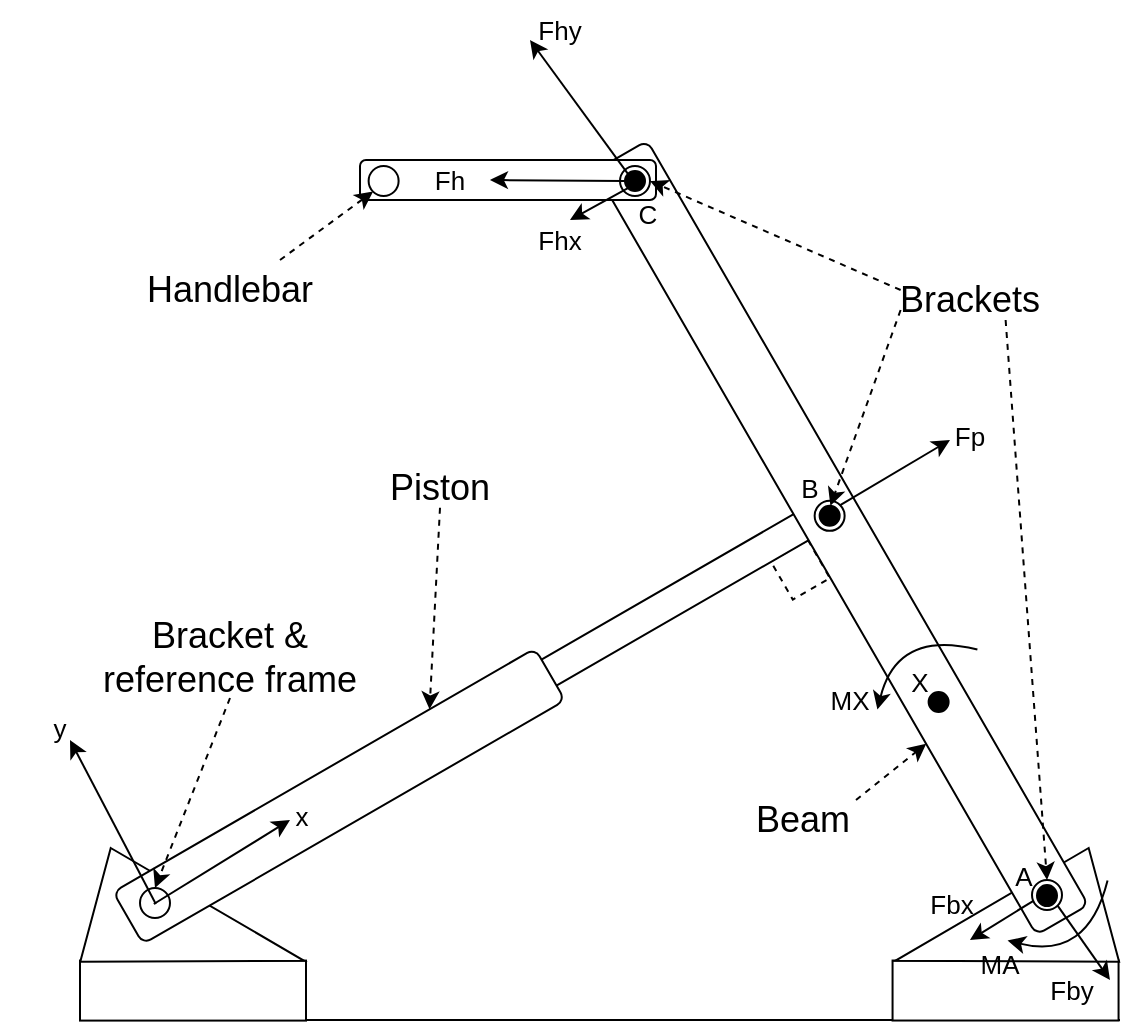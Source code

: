 <mxfile version="17.5.0" type="device"><diagram id="fnQ0mWnBX-P5AQfkXuCM" name="Page-1"><mxGraphModel dx="981" dy="526" grid="1" gridSize="10" guides="1" tooltips="1" connect="1" arrows="1" fold="1" page="1" pageScale="1" pageWidth="827" pageHeight="1169" math="0" shadow="0"><root><mxCell id="0"/><mxCell id="1" parent="0"/><mxCell id="bjNg7eePOvTpNxBgWMEw-13" value="" style="rounded=0;whiteSpace=wrap;html=1;rotation=60;dashed=1;" vertex="1" parent="1"><mxGeometry x="474.2" y="294.2" width="22" height="21.44" as="geometry"/></mxCell><mxCell id="bjNg7eePOvTpNxBgWMEw-24" value="" style="rounded=0;whiteSpace=wrap;html=1;fontSize=18;rotation=-30;" vertex="1" parent="1"><mxGeometry x="348.88" y="310.25" width="154.94" height="15" as="geometry"/></mxCell><mxCell id="bjNg7eePOvTpNxBgWMEw-1" value="" style="endArrow=none;html=1;rounded=0;" edge="1" parent="1"><mxGeometry width="50" height="50" relative="1" as="geometry"><mxPoint x="125" y="530" as="sourcePoint"/><mxPoint x="645" y="530" as="targetPoint"/></mxGeometry></mxCell><mxCell id="bjNg7eePOvTpNxBgWMEw-6" value="" style="group" vertex="1" connectable="0" parent="1"><mxGeometry x="125" y="444" width="410.31" height="86.293" as="geometry"/></mxCell><mxCell id="bjNg7eePOvTpNxBgWMEw-4" value="" style="rounded=0;whiteSpace=wrap;html=1;" vertex="1" parent="bjNg7eePOvTpNxBgWMEw-6"><mxGeometry y="56.293" width="113" height="30" as="geometry"/></mxCell><mxCell id="bjNg7eePOvTpNxBgWMEw-5" value="" style="triangle;whiteSpace=wrap;html=1;rotation=15;" vertex="1" parent="bjNg7eePOvTpNxBgWMEw-6"><mxGeometry x="5.91" y="12.973" width="108" height="58.86" as="geometry"/></mxCell><mxCell id="bjNg7eePOvTpNxBgWMEw-11" value="" style="rounded=1;whiteSpace=wrap;html=1;rotation=-30;" vertex="1" parent="bjNg7eePOvTpNxBgWMEw-6"><mxGeometry x="7.72" y="-40.9" width="243.62" height="30" as="geometry"/></mxCell><mxCell id="bjNg7eePOvTpNxBgWMEw-17" value="" style="ellipse;whiteSpace=wrap;html=1;aspect=fixed;" vertex="1" parent="bjNg7eePOvTpNxBgWMEw-6"><mxGeometry x="30" y="20" width="15" height="15" as="geometry"/></mxCell><mxCell id="bjNg7eePOvTpNxBgWMEw-59" value="" style="endArrow=classic;html=1;rounded=0;fontSize=13;exitX=0.388;exitY=0.435;exitDx=0;exitDy=0;exitPerimeter=0;" edge="1" parent="bjNg7eePOvTpNxBgWMEw-6"><mxGeometry width="50" height="50" relative="1" as="geometry"><mxPoint x="36.91" y="28" as="sourcePoint"/><mxPoint x="105" y="-14" as="targetPoint"/></mxGeometry></mxCell><mxCell id="bjNg7eePOvTpNxBgWMEw-61" value="x" style="text;html=1;strokeColor=none;fillColor=none;align=center;verticalAlign=middle;whiteSpace=wrap;rounded=0;fontSize=13;" vertex="1" parent="bjNg7eePOvTpNxBgWMEw-6"><mxGeometry x="81" y="-31" width="60" height="30" as="geometry"/></mxCell><mxCell id="bjNg7eePOvTpNxBgWMEw-10" value="" style="group" vertex="1" connectable="0" parent="1"><mxGeometry x="525.003" y="444" width="125.777" height="86.263" as="geometry"/></mxCell><mxCell id="bjNg7eePOvTpNxBgWMEw-8" value="" style="rounded=0;whiteSpace=wrap;html=1;flipV=1;" vertex="1" parent="bjNg7eePOvTpNxBgWMEw-10"><mxGeometry x="6.277" y="56.263" width="113" height="30" as="geometry"/></mxCell><mxCell id="bjNg7eePOvTpNxBgWMEw-9" value="" style="triangle;whiteSpace=wrap;html=1;rotation=-15;flipV=0;flipH=1;" vertex="1" parent="bjNg7eePOvTpNxBgWMEw-10"><mxGeometry x="5.777" y="12.973" width="108" height="58.86" as="geometry"/></mxCell><mxCell id="bjNg7eePOvTpNxBgWMEw-57" value="Fbx" style="text;html=1;strokeColor=none;fillColor=none;align=center;verticalAlign=middle;whiteSpace=wrap;rounded=0;fontSize=13;" vertex="1" parent="bjNg7eePOvTpNxBgWMEw-10"><mxGeometry x="5.777" y="12.97" width="60" height="30" as="geometry"/></mxCell><mxCell id="bjNg7eePOvTpNxBgWMEw-58" value="Fby" style="text;html=1;strokeColor=none;fillColor=none;align=center;verticalAlign=middle;whiteSpace=wrap;rounded=0;fontSize=13;" vertex="1" parent="bjNg7eePOvTpNxBgWMEw-10"><mxGeometry x="65.777" y="56.26" width="60" height="30" as="geometry"/></mxCell><mxCell id="bjNg7eePOvTpNxBgWMEw-52" value="" style="curved=1;endArrow=classic;html=1;rounded=0;fontSize=13;" edge="1" parent="bjNg7eePOvTpNxBgWMEw-10"><mxGeometry width="50" height="50" relative="1" as="geometry"><mxPoint x="113.777" y="16.26" as="sourcePoint"/><mxPoint x="63.777" y="46.26" as="targetPoint"/><Array as="points"><mxPoint x="103.777" y="56.26"/></Array></mxGeometry></mxCell><mxCell id="bjNg7eePOvTpNxBgWMEw-53" value="MA" style="text;html=1;strokeColor=none;fillColor=none;align=center;verticalAlign=middle;whiteSpace=wrap;rounded=0;fontSize=13;" vertex="1" parent="bjNg7eePOvTpNxBgWMEw-10"><mxGeometry x="29.777" y="42.97" width="60" height="30" as="geometry"/></mxCell><mxCell id="bjNg7eePOvTpNxBgWMEw-12" value="" style="rounded=1;whiteSpace=wrap;html=1;rotation=60;" vertex="1" parent="1"><mxGeometry x="285.31" y="273.91" width="441.22" height="30" as="geometry"/></mxCell><mxCell id="bjNg7eePOvTpNxBgWMEw-14" value="" style="rounded=1;whiteSpace=wrap;html=1;" vertex="1" parent="1"><mxGeometry x="265" y="100" width="148" height="20" as="geometry"/></mxCell><mxCell id="bjNg7eePOvTpNxBgWMEw-28" value="" style="ellipse;whiteSpace=wrap;html=1;aspect=fixed;" vertex="1" parent="1"><mxGeometry x="492.32" y="270.41" width="15" height="15" as="geometry"/></mxCell><mxCell id="bjNg7eePOvTpNxBgWMEw-15" value="" style="ellipse;whiteSpace=wrap;html=1;aspect=fixed;" vertex="1" parent="1"><mxGeometry x="269.31" y="103" width="15" height="15" as="geometry"/></mxCell><mxCell id="bjNg7eePOvTpNxBgWMEw-18" value="" style="ellipse;whiteSpace=wrap;html=1;aspect=fixed;" vertex="1" parent="1"><mxGeometry x="601" y="460" width="15" height="15" as="geometry"/></mxCell><mxCell id="bjNg7eePOvTpNxBgWMEw-19" value="&lt;font style=&quot;font-size: 18px&quot;&gt;Brackets&lt;/font&gt;" style="text;html=1;strokeColor=none;fillColor=none;align=center;verticalAlign=middle;whiteSpace=wrap;rounded=0;" vertex="1" parent="1"><mxGeometry x="535.31" y="160" width="70" height="20" as="geometry"/></mxCell><mxCell id="bjNg7eePOvTpNxBgWMEw-21" value="&lt;font style=&quot;font-size: 18px&quot;&gt;Handlebar&lt;/font&gt;" style="text;html=1;strokeColor=none;fillColor=none;align=center;verticalAlign=middle;whiteSpace=wrap;rounded=0;" vertex="1" parent="1"><mxGeometry x="135" y="150" width="130" height="30" as="geometry"/></mxCell><mxCell id="bjNg7eePOvTpNxBgWMEw-22" value="" style="endArrow=classic;html=1;rounded=0;fontSize=18;entryX=0;entryY=1;entryDx=0;entryDy=0;dashed=1;" edge="1" parent="1" target="bjNg7eePOvTpNxBgWMEw-15"><mxGeometry width="50" height="50" relative="1" as="geometry"><mxPoint x="225" y="150" as="sourcePoint"/><mxPoint x="255" y="130" as="targetPoint"/></mxGeometry></mxCell><mxCell id="bjNg7eePOvTpNxBgWMEw-23" value="" style="ellipse;whiteSpace=wrap;html=1;aspect=fixed;" vertex="1" parent="1"><mxGeometry x="395" y="103" width="15" height="15" as="geometry"/></mxCell><mxCell id="bjNg7eePOvTpNxBgWMEw-25" value="" style="ellipse;whiteSpace=wrap;html=1;aspect=fixed;fontSize=18;fillColor=#000000;" vertex="1" parent="1"><mxGeometry x="494.82" y="272.91" width="10" height="10" as="geometry"/></mxCell><mxCell id="bjNg7eePOvTpNxBgWMEw-26" value="" style="ellipse;whiteSpace=wrap;html=1;aspect=fixed;fontSize=18;fillColor=#000000;" vertex="1" parent="1"><mxGeometry x="549.31" y="366" width="10" height="10" as="geometry"/></mxCell><mxCell id="bjNg7eePOvTpNxBgWMEw-27" value="" style="ellipse;whiteSpace=wrap;html=1;aspect=fixed;fontSize=18;fillColor=#000000;" vertex="1" parent="1"><mxGeometry x="397.5" y="105.5" width="10" height="10" as="geometry"/></mxCell><mxCell id="bjNg7eePOvTpNxBgWMEw-29" value="" style="endArrow=classic;html=1;rounded=0;fontSize=18;entryX=1;entryY=0.5;entryDx=0;entryDy=0;exitX=0;exitY=0.25;exitDx=0;exitDy=0;dashed=1;" edge="1" parent="1" source="bjNg7eePOvTpNxBgWMEw-19" target="bjNg7eePOvTpNxBgWMEw-23"><mxGeometry width="50" height="50" relative="1" as="geometry"><mxPoint x="315" y="220" as="sourcePoint"/><mxPoint x="365" y="170" as="targetPoint"/></mxGeometry></mxCell><mxCell id="bjNg7eePOvTpNxBgWMEw-30" value="" style="endArrow=classic;html=1;rounded=0;fontSize=18;exitX=0;exitY=0.75;exitDx=0;exitDy=0;entryX=1;entryY=1;entryDx=0;entryDy=0;dashed=1;" edge="1" parent="1" source="bjNg7eePOvTpNxBgWMEw-19" target="bjNg7eePOvTpNxBgWMEw-39"><mxGeometry width="50" height="50" relative="1" as="geometry"><mxPoint x="365" y="280" as="sourcePoint"/><mxPoint x="505" y="278" as="targetPoint"/></mxGeometry></mxCell><mxCell id="bjNg7eePOvTpNxBgWMEw-31" value="" style="endArrow=classic;html=1;rounded=0;fontSize=18;exitX=0.75;exitY=1;exitDx=0;exitDy=0;entryX=0.5;entryY=0;entryDx=0;entryDy=0;dashed=1;" edge="1" parent="1" source="bjNg7eePOvTpNxBgWMEw-19" target="bjNg7eePOvTpNxBgWMEw-18"><mxGeometry width="50" height="50" relative="1" as="geometry"><mxPoint x="195" y="370" as="sourcePoint"/><mxPoint x="245" y="320" as="targetPoint"/></mxGeometry></mxCell><mxCell id="bjNg7eePOvTpNxBgWMEw-33" value="Piston" style="text;html=1;strokeColor=none;fillColor=none;align=center;verticalAlign=middle;whiteSpace=wrap;rounded=0;fontSize=18;" vertex="1" parent="1"><mxGeometry x="275" y="254.16" width="60" height="19.75" as="geometry"/></mxCell><mxCell id="bjNg7eePOvTpNxBgWMEw-34" value="" style="endArrow=classic;html=1;rounded=0;fontSize=18;exitX=0.5;exitY=1;exitDx=0;exitDy=0;entryX=0.75;entryY=0;entryDx=0;entryDy=0;dashed=1;" edge="1" parent="1" source="bjNg7eePOvTpNxBgWMEw-33" target="bjNg7eePOvTpNxBgWMEw-11"><mxGeometry width="50" height="50" relative="1" as="geometry"><mxPoint x="85" y="370" as="sourcePoint"/><mxPoint x="135" y="320" as="targetPoint"/></mxGeometry></mxCell><mxCell id="bjNg7eePOvTpNxBgWMEw-35" value="Beam" style="text;html=1;strokeColor=none;fillColor=none;align=center;verticalAlign=middle;whiteSpace=wrap;rounded=0;fontSize=18;" vertex="1" parent="1"><mxGeometry x="460" y="420" width="53" height="20" as="geometry"/></mxCell><mxCell id="bjNg7eePOvTpNxBgWMEw-36" value="" style="endArrow=classic;html=1;rounded=0;fontSize=18;exitX=1;exitY=0;exitDx=0;exitDy=0;entryX=0.75;entryY=1;entryDx=0;entryDy=0;dashed=1;" edge="1" parent="1" source="bjNg7eePOvTpNxBgWMEw-35" target="bjNg7eePOvTpNxBgWMEw-12"><mxGeometry width="50" height="50" relative="1" as="geometry"><mxPoint x="395" y="500" as="sourcePoint"/><mxPoint x="445" y="450" as="targetPoint"/></mxGeometry></mxCell><mxCell id="bjNg7eePOvTpNxBgWMEw-37" value="&lt;font style=&quot;font-size: 13px&quot;&gt;X&lt;/font&gt;" style="text;html=1;strokeColor=none;fillColor=none;align=center;verticalAlign=middle;whiteSpace=wrap;rounded=0;fontSize=18;" vertex="1" parent="1"><mxGeometry x="535.31" y="350" width="20" height="20" as="geometry"/></mxCell><mxCell id="bjNg7eePOvTpNxBgWMEw-38" value="&lt;span style=&quot;font-size: 13px&quot;&gt;C&lt;/span&gt;" style="text;html=1;strokeColor=none;fillColor=none;align=center;verticalAlign=middle;whiteSpace=wrap;rounded=0;fontSize=18;" vertex="1" parent="1"><mxGeometry x="399" y="115.5" width="20" height="20" as="geometry"/></mxCell><mxCell id="bjNg7eePOvTpNxBgWMEw-39" value="&lt;span style=&quot;font-size: 13px&quot;&gt;B&lt;/span&gt;" style="text;html=1;strokeColor=none;fillColor=none;align=center;verticalAlign=middle;whiteSpace=wrap;rounded=0;fontSize=18;" vertex="1" parent="1"><mxGeometry x="480.2" y="252.91" width="20" height="20" as="geometry"/></mxCell><mxCell id="bjNg7eePOvTpNxBgWMEw-40" value="&lt;font style=&quot;font-size: 18px&quot;&gt;Bracket &amp;amp; reference frame&lt;/font&gt;" style="text;html=1;strokeColor=none;fillColor=none;align=center;verticalAlign=middle;whiteSpace=wrap;rounded=0;" vertex="1" parent="1"><mxGeometry x="135" y="329" width="130" height="40" as="geometry"/></mxCell><mxCell id="bjNg7eePOvTpNxBgWMEw-41" value="" style="endArrow=classic;html=1;rounded=0;dashed=1;fontSize=13;exitX=0.5;exitY=1;exitDx=0;exitDy=0;entryX=0.5;entryY=0;entryDx=0;entryDy=0;" edge="1" parent="1" source="bjNg7eePOvTpNxBgWMEw-40" target="bjNg7eePOvTpNxBgWMEw-17"><mxGeometry width="50" height="50" relative="1" as="geometry"><mxPoint x="45" y="480" as="sourcePoint"/><mxPoint x="95" y="430" as="targetPoint"/></mxGeometry></mxCell><mxCell id="bjNg7eePOvTpNxBgWMEw-42" value="" style="endArrow=classic;html=1;rounded=0;fontSize=13;exitX=1;exitY=0;exitDx=0;exitDy=0;" edge="1" parent="1" source="bjNg7eePOvTpNxBgWMEw-28"><mxGeometry width="50" height="50" relative="1" as="geometry"><mxPoint x="360" y="320" as="sourcePoint"/><mxPoint x="560" y="240" as="targetPoint"/></mxGeometry></mxCell><mxCell id="bjNg7eePOvTpNxBgWMEw-43" value="Fp" style="text;html=1;strokeColor=none;fillColor=none;align=center;verticalAlign=middle;whiteSpace=wrap;rounded=0;fontSize=13;" vertex="1" parent="1"><mxGeometry x="540.31" y="222.91" width="60" height="30" as="geometry"/></mxCell><mxCell id="bjNg7eePOvTpNxBgWMEw-44" value="" style="endArrow=classic;html=1;rounded=0;fontSize=13;exitX=0;exitY=1;exitDx=0;exitDy=0;" edge="1" parent="1" source="bjNg7eePOvTpNxBgWMEw-27"><mxGeometry width="50" height="50" relative="1" as="geometry"><mxPoint x="300" y="240" as="sourcePoint"/><mxPoint x="370" y="130" as="targetPoint"/></mxGeometry></mxCell><mxCell id="bjNg7eePOvTpNxBgWMEw-45" value="Fhx" style="text;html=1;strokeColor=none;fillColor=none;align=center;verticalAlign=middle;whiteSpace=wrap;rounded=0;fontSize=13;" vertex="1" parent="1"><mxGeometry x="335.0" y="125" width="60" height="30" as="geometry"/></mxCell><mxCell id="bjNg7eePOvTpNxBgWMEw-46" value="" style="endArrow=classic;html=1;rounded=0;fontSize=13;exitX=0.034;exitY=0.701;exitDx=0;exitDy=0;entryX=0.641;entryY=0.494;entryDx=0;entryDy=0;entryPerimeter=0;exitPerimeter=0;" edge="1" parent="1" source="bjNg7eePOvTpNxBgWMEw-18" target="bjNg7eePOvTpNxBgWMEw-9"><mxGeometry width="50" height="50" relative="1" as="geometry"><mxPoint x="558.964" y="456.976" as="sourcePoint"/><mxPoint x="510" y="482.94" as="targetPoint"/></mxGeometry></mxCell><mxCell id="bjNg7eePOvTpNxBgWMEw-47" value="" style="endArrow=classic;html=1;rounded=0;fontSize=13;exitX=0;exitY=0.5;exitDx=0;exitDy=0;entryX=0.833;entryY=0.5;entryDx=0;entryDy=0;entryPerimeter=0;" edge="1" parent="1" source="bjNg7eePOvTpNxBgWMEw-27" target="bjNg7eePOvTpNxBgWMEw-50"><mxGeometry width="50" height="50" relative="1" as="geometry"><mxPoint x="380" y="210" as="sourcePoint"/><mxPoint x="440" y="200" as="targetPoint"/></mxGeometry></mxCell><mxCell id="bjNg7eePOvTpNxBgWMEw-48" value="" style="endArrow=classic;html=1;rounded=0;fontSize=13;exitX=0;exitY=0;exitDx=0;exitDy=0;" edge="1" parent="1" source="bjNg7eePOvTpNxBgWMEw-27"><mxGeometry width="50" height="50" relative="1" as="geometry"><mxPoint x="340" y="80" as="sourcePoint"/><mxPoint x="350" y="40" as="targetPoint"/></mxGeometry></mxCell><mxCell id="bjNg7eePOvTpNxBgWMEw-49" value="Fhy" style="text;html=1;strokeColor=none;fillColor=none;align=center;verticalAlign=middle;whiteSpace=wrap;rounded=0;fontSize=13;" vertex="1" parent="1"><mxGeometry x="335.0" y="20" width="60" height="30" as="geometry"/></mxCell><mxCell id="bjNg7eePOvTpNxBgWMEw-50" value="Fh" style="text;html=1;strokeColor=none;fillColor=none;align=center;verticalAlign=middle;whiteSpace=wrap;rounded=0;fontSize=13;" vertex="1" parent="1"><mxGeometry x="280.0" y="95" width="60" height="30" as="geometry"/></mxCell><mxCell id="bjNg7eePOvTpNxBgWMEw-54" value="" style="curved=1;endArrow=none;html=1;rounded=0;fontSize=13;startArrow=classic;startFill=1;endFill=0;" edge="1" parent="1"><mxGeometry width="50" height="50" relative="1" as="geometry"><mxPoint x="523.7" y="374.75" as="sourcePoint"/><mxPoint x="573.7" y="344.75" as="targetPoint"/><Array as="points"><mxPoint x="533.7" y="334.75"/></Array></mxGeometry></mxCell><mxCell id="bjNg7eePOvTpNxBgWMEw-55" value="MX" style="text;html=1;strokeColor=none;fillColor=none;align=center;verticalAlign=middle;whiteSpace=wrap;rounded=0;fontSize=13;" vertex="1" parent="1"><mxGeometry x="480.2" y="355.25" width="60" height="30" as="geometry"/></mxCell><mxCell id="bjNg7eePOvTpNxBgWMEw-56" value="" style="endArrow=classic;html=1;rounded=0;fontSize=13;exitX=1;exitY=1;exitDx=0;exitDy=0;entryX=0.962;entryY=0.675;entryDx=0;entryDy=0;entryPerimeter=0;" edge="1" parent="1" source="bjNg7eePOvTpNxBgWMEw-18" target="bjNg7eePOvTpNxBgWMEw-8"><mxGeometry width="50" height="50" relative="1" as="geometry"><mxPoint x="670" y="590" as="sourcePoint"/><mxPoint x="720" y="540" as="targetPoint"/></mxGeometry></mxCell><mxCell id="bjNg7eePOvTpNxBgWMEw-60" value="" style="endArrow=classic;html=1;rounded=0;fontSize=13;" edge="1" parent="1"><mxGeometry width="50" height="50" relative="1" as="geometry"><mxPoint x="162.91" y="472" as="sourcePoint"/><mxPoint x="120" y="390" as="targetPoint"/></mxGeometry></mxCell><mxCell id="bjNg7eePOvTpNxBgWMEw-62" value="y" style="text;html=1;strokeColor=none;fillColor=none;align=center;verticalAlign=middle;whiteSpace=wrap;rounded=0;fontSize=13;" vertex="1" parent="1"><mxGeometry x="85" y="369" width="60" height="30" as="geometry"/></mxCell><mxCell id="bjNg7eePOvTpNxBgWMEw-63" value="" style="ellipse;whiteSpace=wrap;html=1;fontSize=18;fillColor=#000000;aspect=fixed;" vertex="1" parent="1"><mxGeometry x="603.5" y="462.5" width="10" height="10.56" as="geometry"/></mxCell><mxCell id="bjNg7eePOvTpNxBgWMEw-64" value="&lt;span style=&quot;font-size: 13px&quot;&gt;A&lt;/span&gt;" style="text;html=1;strokeColor=none;fillColor=none;align=center;verticalAlign=middle;whiteSpace=wrap;rounded=0;fontSize=18;" vertex="1" parent="1"><mxGeometry x="587.31" y="447.06" width="20" height="20" as="geometry"/></mxCell></root></mxGraphModel></diagram></mxfile>